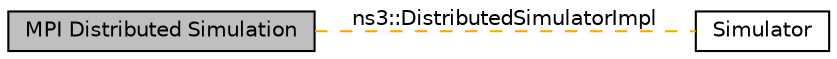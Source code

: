 digraph "MPI Distributed Simulation"
{
  edge [fontname="Helvetica",fontsize="10",labelfontname="Helvetica",labelfontsize="10"];
  node [fontname="Helvetica",fontsize="10",shape=box];
  rankdir=LR;
  Node2 [label="Simulator",height=0.2,width=0.4,color="black", fillcolor="white", style="filled",URL="$group__simulator.html",tooltip="Control the virtual time and the execution of simulation events."];
  Node1 [label="MPI Distributed Simulation",height=0.2,width=0.4,color="black", fillcolor="grey75", style="filled", fontcolor="black",tooltip=" "];
  Node1->Node2 [shape=plaintext, label="ns3::DistributedSimulatorImpl", color="orange", dir="none", style="dashed"];
}
